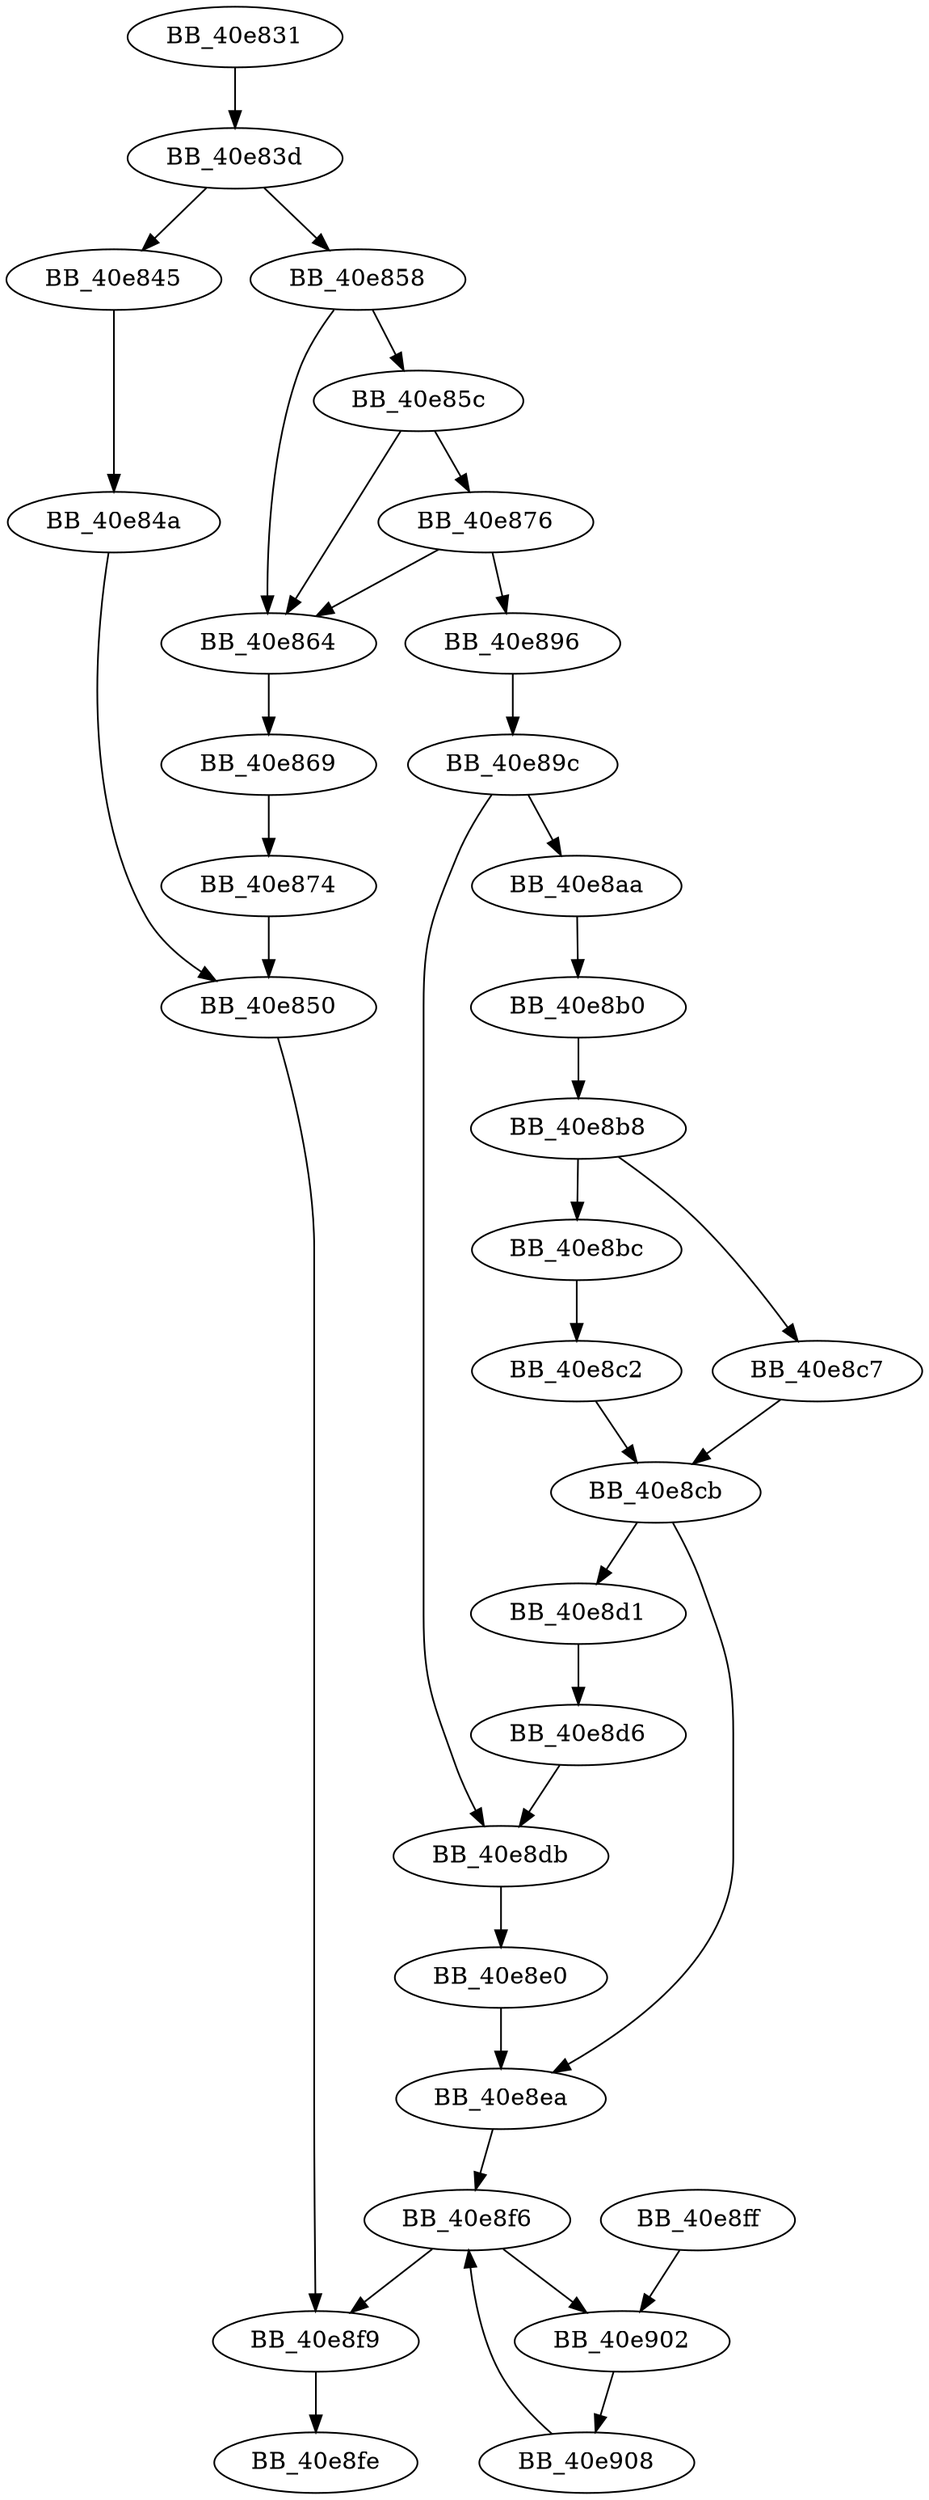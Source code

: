 DiGraph __commit{
BB_40e831->BB_40e83d
BB_40e83d->BB_40e845
BB_40e83d->BB_40e858
BB_40e845->BB_40e84a
BB_40e84a->BB_40e850
BB_40e850->BB_40e8f9
BB_40e858->BB_40e85c
BB_40e858->BB_40e864
BB_40e85c->BB_40e864
BB_40e85c->BB_40e876
BB_40e864->BB_40e869
BB_40e869->BB_40e874
BB_40e874->BB_40e850
BB_40e876->BB_40e864
BB_40e876->BB_40e896
BB_40e896->BB_40e89c
BB_40e89c->BB_40e8aa
BB_40e89c->BB_40e8db
BB_40e8aa->BB_40e8b0
BB_40e8b0->BB_40e8b8
BB_40e8b8->BB_40e8bc
BB_40e8b8->BB_40e8c7
BB_40e8bc->BB_40e8c2
BB_40e8c2->BB_40e8cb
BB_40e8c7->BB_40e8cb
BB_40e8cb->BB_40e8d1
BB_40e8cb->BB_40e8ea
BB_40e8d1->BB_40e8d6
BB_40e8d6->BB_40e8db
BB_40e8db->BB_40e8e0
BB_40e8e0->BB_40e8ea
BB_40e8ea->BB_40e8f6
BB_40e8f6->BB_40e8f9
BB_40e8f6->BB_40e902
BB_40e8f9->BB_40e8fe
BB_40e8ff->BB_40e902
BB_40e902->BB_40e908
BB_40e908->BB_40e8f6
}
